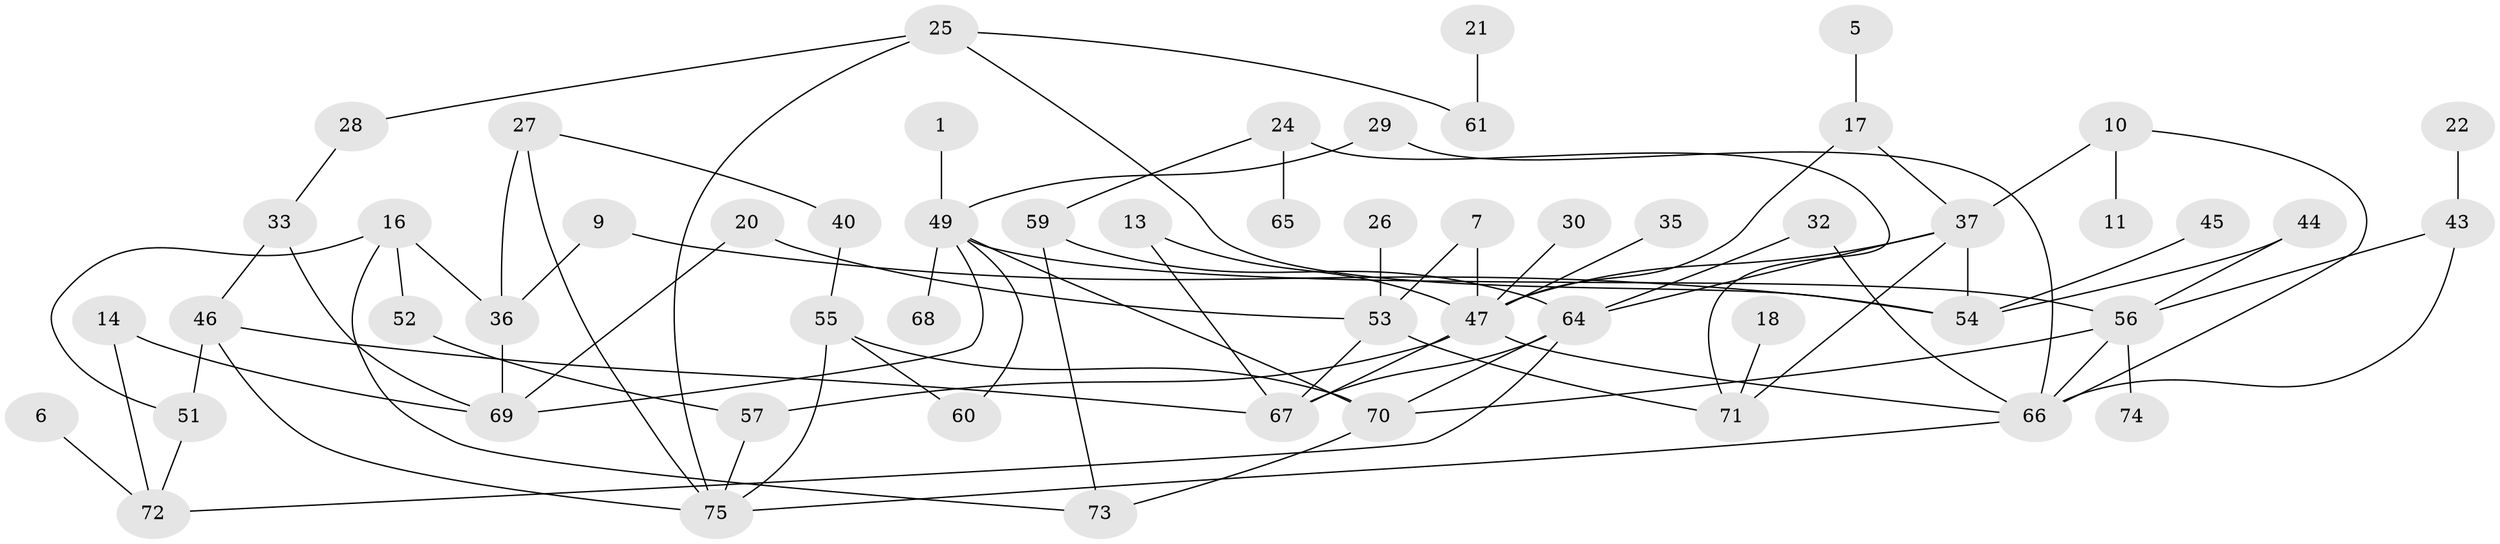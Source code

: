 // original degree distribution, {3: 0.2348993288590604, 1: 0.2684563758389262, 5: 0.026845637583892617, 0: 0.10067114093959731, 2: 0.22818791946308725, 4: 0.12080536912751678, 6: 0.013422818791946308, 7: 0.006711409395973154}
// Generated by graph-tools (version 1.1) at 2025/49/03/09/25 03:49:12]
// undirected, 56 vertices, 85 edges
graph export_dot {
graph [start="1"]
  node [color=gray90,style=filled];
  1;
  5;
  6;
  7;
  9;
  10;
  11;
  13;
  14;
  16;
  17;
  18;
  20;
  21;
  22;
  24;
  25;
  26;
  27;
  28;
  29;
  30;
  32;
  33;
  35;
  36;
  37;
  40;
  43;
  44;
  45;
  46;
  47;
  49;
  51;
  52;
  53;
  54;
  55;
  56;
  57;
  59;
  60;
  61;
  64;
  65;
  66;
  67;
  68;
  69;
  70;
  71;
  72;
  73;
  74;
  75;
  1 -- 49 [weight=1.0];
  5 -- 17 [weight=1.0];
  6 -- 72 [weight=1.0];
  7 -- 47 [weight=1.0];
  7 -- 53 [weight=1.0];
  9 -- 36 [weight=1.0];
  9 -- 54 [weight=1.0];
  10 -- 11 [weight=1.0];
  10 -- 37 [weight=1.0];
  10 -- 66 [weight=1.0];
  13 -- 47 [weight=1.0];
  13 -- 67 [weight=1.0];
  14 -- 69 [weight=1.0];
  14 -- 72 [weight=1.0];
  16 -- 36 [weight=1.0];
  16 -- 51 [weight=1.0];
  16 -- 52 [weight=1.0];
  16 -- 73 [weight=1.0];
  17 -- 37 [weight=1.0];
  17 -- 47 [weight=1.0];
  18 -- 71 [weight=1.0];
  20 -- 53 [weight=1.0];
  20 -- 69 [weight=1.0];
  21 -- 61 [weight=1.0];
  22 -- 43 [weight=1.0];
  24 -- 59 [weight=1.0];
  24 -- 65 [weight=1.0];
  24 -- 71 [weight=1.0];
  25 -- 28 [weight=1.0];
  25 -- 54 [weight=1.0];
  25 -- 61 [weight=1.0];
  25 -- 75 [weight=1.0];
  26 -- 53 [weight=1.0];
  27 -- 36 [weight=1.0];
  27 -- 40 [weight=1.0];
  27 -- 75 [weight=1.0];
  28 -- 33 [weight=1.0];
  29 -- 49 [weight=1.0];
  29 -- 66 [weight=1.0];
  30 -- 47 [weight=1.0];
  32 -- 64 [weight=1.0];
  32 -- 66 [weight=1.0];
  33 -- 46 [weight=1.0];
  33 -- 69 [weight=1.0];
  35 -- 47 [weight=1.0];
  36 -- 69 [weight=1.0];
  37 -- 47 [weight=1.0];
  37 -- 54 [weight=1.0];
  37 -- 64 [weight=1.0];
  37 -- 71 [weight=1.0];
  40 -- 55 [weight=2.0];
  43 -- 56 [weight=1.0];
  43 -- 66 [weight=1.0];
  44 -- 54 [weight=1.0];
  44 -- 56 [weight=1.0];
  45 -- 54 [weight=1.0];
  46 -- 51 [weight=1.0];
  46 -- 67 [weight=1.0];
  46 -- 75 [weight=1.0];
  47 -- 57 [weight=1.0];
  47 -- 66 [weight=1.0];
  47 -- 67 [weight=1.0];
  49 -- 56 [weight=1.0];
  49 -- 60 [weight=1.0];
  49 -- 68 [weight=1.0];
  49 -- 69 [weight=1.0];
  49 -- 70 [weight=1.0];
  51 -- 72 [weight=1.0];
  52 -- 57 [weight=1.0];
  53 -- 67 [weight=1.0];
  53 -- 71 [weight=1.0];
  55 -- 60 [weight=1.0];
  55 -- 70 [weight=1.0];
  55 -- 75 [weight=1.0];
  56 -- 66 [weight=1.0];
  56 -- 70 [weight=1.0];
  56 -- 74 [weight=1.0];
  57 -- 75 [weight=1.0];
  59 -- 64 [weight=1.0];
  59 -- 73 [weight=1.0];
  64 -- 67 [weight=1.0];
  64 -- 70 [weight=1.0];
  64 -- 72 [weight=1.0];
  66 -- 75 [weight=1.0];
  70 -- 73 [weight=1.0];
}

